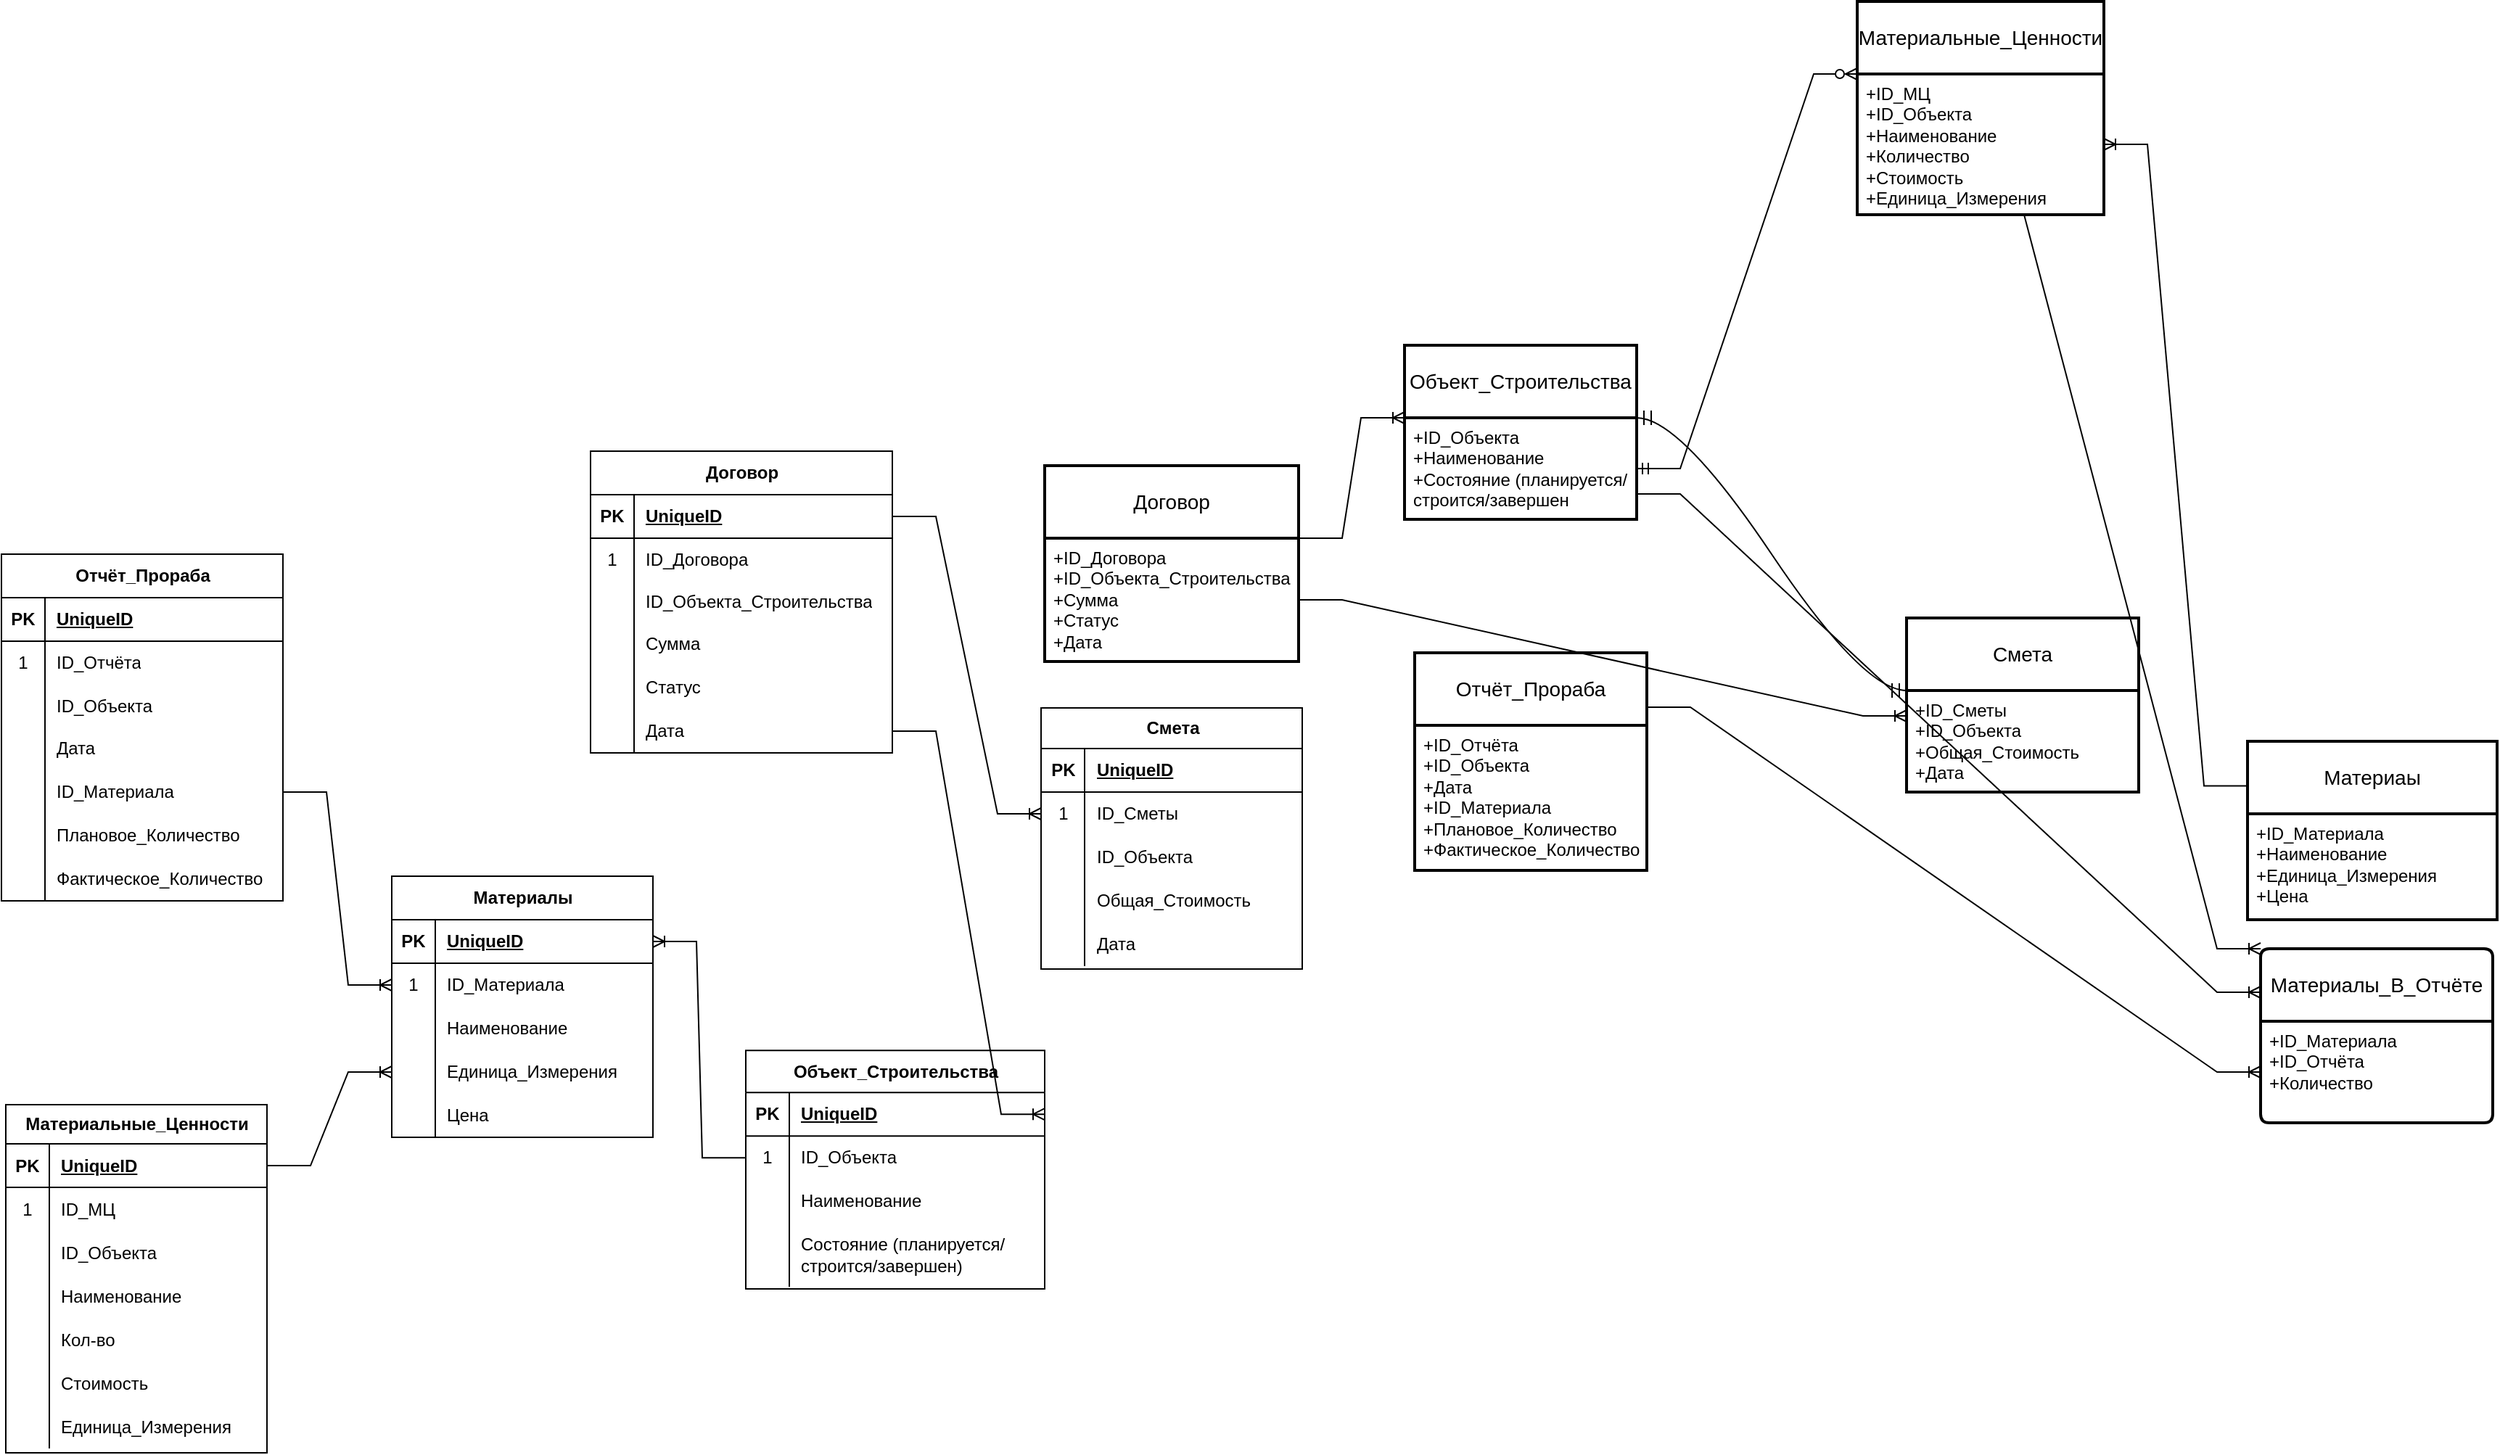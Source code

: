 <mxfile version="25.0.3" pages="2">
  <diagram name="Страница — 1" id="jWM-t-ALITsWInv-GOMF">
    <mxGraphModel dx="3148" dy="1755" grid="0" gridSize="10" guides="1" tooltips="1" connect="1" arrows="1" fold="1" page="0" pageScale="1" pageWidth="827" pageHeight="1169" math="0" shadow="0">
      <root>
        <mxCell id="0" />
        <mxCell id="1" parent="0" />
        <mxCell id="Ja0Q53BroZUUoiDDHx71-6" value="Договор" style="shape=table;startSize=30;container=1;collapsible=1;childLayout=tableLayout;fixedRows=1;rowLines=0;fontStyle=1;align=center;resizeLast=1;html=1;" parent="1" vertex="1">
          <mxGeometry x="89" y="-233" width="208" height="208" as="geometry" />
        </mxCell>
        <mxCell id="Ja0Q53BroZUUoiDDHx71-7" value="" style="shape=tableRow;horizontal=0;startSize=0;swimlaneHead=0;swimlaneBody=0;fillColor=none;collapsible=0;dropTarget=0;points=[[0,0.5],[1,0.5]];portConstraint=eastwest;top=0;left=0;right=0;bottom=1;" parent="Ja0Q53BroZUUoiDDHx71-6" vertex="1">
          <mxGeometry y="30" width="208" height="30" as="geometry" />
        </mxCell>
        <mxCell id="Ja0Q53BroZUUoiDDHx71-8" value="PK" style="shape=partialRectangle;connectable=0;fillColor=none;top=0;left=0;bottom=0;right=0;fontStyle=1;overflow=hidden;whiteSpace=wrap;html=1;" parent="Ja0Q53BroZUUoiDDHx71-7" vertex="1">
          <mxGeometry width="30" height="30" as="geometry">
            <mxRectangle width="30" height="30" as="alternateBounds" />
          </mxGeometry>
        </mxCell>
        <mxCell id="Ja0Q53BroZUUoiDDHx71-9" value="UniqueID" style="shape=partialRectangle;connectable=0;fillColor=none;top=0;left=0;bottom=0;right=0;align=left;spacingLeft=6;fontStyle=5;overflow=hidden;whiteSpace=wrap;html=1;" parent="Ja0Q53BroZUUoiDDHx71-7" vertex="1">
          <mxGeometry x="30" width="178" height="30" as="geometry">
            <mxRectangle width="178" height="30" as="alternateBounds" />
          </mxGeometry>
        </mxCell>
        <mxCell id="Ja0Q53BroZUUoiDDHx71-10" value="" style="shape=tableRow;horizontal=0;startSize=0;swimlaneHead=0;swimlaneBody=0;fillColor=none;collapsible=0;dropTarget=0;points=[[0,0.5],[1,0.5]];portConstraint=eastwest;top=0;left=0;right=0;bottom=0;" parent="Ja0Q53BroZUUoiDDHx71-6" vertex="1">
          <mxGeometry y="60" width="208" height="30" as="geometry" />
        </mxCell>
        <mxCell id="Ja0Q53BroZUUoiDDHx71-11" value="1" style="shape=partialRectangle;connectable=0;fillColor=none;top=0;left=0;bottom=0;right=0;editable=1;overflow=hidden;whiteSpace=wrap;html=1;" parent="Ja0Q53BroZUUoiDDHx71-10" vertex="1">
          <mxGeometry width="30" height="30" as="geometry">
            <mxRectangle width="30" height="30" as="alternateBounds" />
          </mxGeometry>
        </mxCell>
        <mxCell id="Ja0Q53BroZUUoiDDHx71-12" value="ID_Договора" style="shape=partialRectangle;connectable=0;fillColor=none;top=0;left=0;bottom=0;right=0;align=left;spacingLeft=6;overflow=hidden;whiteSpace=wrap;html=1;" parent="Ja0Q53BroZUUoiDDHx71-10" vertex="1">
          <mxGeometry x="30" width="178" height="30" as="geometry">
            <mxRectangle width="178" height="30" as="alternateBounds" />
          </mxGeometry>
        </mxCell>
        <mxCell id="Ja0Q53BroZUUoiDDHx71-13" value="" style="shape=tableRow;horizontal=0;startSize=0;swimlaneHead=0;swimlaneBody=0;fillColor=none;collapsible=0;dropTarget=0;points=[[0,0.5],[1,0.5]];portConstraint=eastwest;top=0;left=0;right=0;bottom=0;" parent="Ja0Q53BroZUUoiDDHx71-6" vertex="1">
          <mxGeometry y="90" width="208" height="28" as="geometry" />
        </mxCell>
        <mxCell id="Ja0Q53BroZUUoiDDHx71-14" value="" style="shape=partialRectangle;connectable=0;fillColor=none;top=0;left=0;bottom=0;right=0;editable=1;overflow=hidden;whiteSpace=wrap;html=1;" parent="Ja0Q53BroZUUoiDDHx71-13" vertex="1">
          <mxGeometry width="30" height="28" as="geometry">
            <mxRectangle width="30" height="28" as="alternateBounds" />
          </mxGeometry>
        </mxCell>
        <mxCell id="Ja0Q53BroZUUoiDDHx71-15" value="ID_Объекта_Строительства" style="shape=partialRectangle;connectable=0;fillColor=none;top=0;left=0;bottom=0;right=0;align=left;spacingLeft=6;overflow=hidden;whiteSpace=wrap;html=1;" parent="Ja0Q53BroZUUoiDDHx71-13" vertex="1">
          <mxGeometry x="30" width="178" height="28" as="geometry">
            <mxRectangle width="178" height="28" as="alternateBounds" />
          </mxGeometry>
        </mxCell>
        <mxCell id="Ja0Q53BroZUUoiDDHx71-16" value="" style="shape=tableRow;horizontal=0;startSize=0;swimlaneHead=0;swimlaneBody=0;fillColor=none;collapsible=0;dropTarget=0;points=[[0,0.5],[1,0.5]];portConstraint=eastwest;top=0;left=0;right=0;bottom=0;" parent="Ja0Q53BroZUUoiDDHx71-6" vertex="1">
          <mxGeometry y="118" width="208" height="30" as="geometry" />
        </mxCell>
        <mxCell id="Ja0Q53BroZUUoiDDHx71-17" value="" style="shape=partialRectangle;connectable=0;fillColor=none;top=0;left=0;bottom=0;right=0;editable=1;overflow=hidden;whiteSpace=wrap;html=1;" parent="Ja0Q53BroZUUoiDDHx71-16" vertex="1">
          <mxGeometry width="30" height="30" as="geometry">
            <mxRectangle width="30" height="30" as="alternateBounds" />
          </mxGeometry>
        </mxCell>
        <mxCell id="Ja0Q53BroZUUoiDDHx71-18" value="Сумма" style="shape=partialRectangle;connectable=0;fillColor=none;top=0;left=0;bottom=0;right=0;align=left;spacingLeft=6;overflow=hidden;whiteSpace=wrap;html=1;" parent="Ja0Q53BroZUUoiDDHx71-16" vertex="1">
          <mxGeometry x="30" width="178" height="30" as="geometry">
            <mxRectangle width="178" height="30" as="alternateBounds" />
          </mxGeometry>
        </mxCell>
        <mxCell id="Ja0Q53BroZUUoiDDHx71-35" value="" style="shape=tableRow;horizontal=0;startSize=0;swimlaneHead=0;swimlaneBody=0;fillColor=none;collapsible=0;dropTarget=0;points=[[0,0.5],[1,0.5]];portConstraint=eastwest;top=0;left=0;right=0;bottom=0;" parent="Ja0Q53BroZUUoiDDHx71-6" vertex="1">
          <mxGeometry y="148" width="208" height="30" as="geometry" />
        </mxCell>
        <mxCell id="Ja0Q53BroZUUoiDDHx71-36" value="" style="shape=partialRectangle;connectable=0;fillColor=none;top=0;left=0;bottom=0;right=0;editable=1;overflow=hidden;whiteSpace=wrap;html=1;" parent="Ja0Q53BroZUUoiDDHx71-35" vertex="1">
          <mxGeometry width="30" height="30" as="geometry">
            <mxRectangle width="30" height="30" as="alternateBounds" />
          </mxGeometry>
        </mxCell>
        <mxCell id="Ja0Q53BroZUUoiDDHx71-37" value="Статус" style="shape=partialRectangle;connectable=0;fillColor=none;top=0;left=0;bottom=0;right=0;align=left;spacingLeft=6;overflow=hidden;whiteSpace=wrap;html=1;" parent="Ja0Q53BroZUUoiDDHx71-35" vertex="1">
          <mxGeometry x="30" width="178" height="30" as="geometry">
            <mxRectangle width="178" height="30" as="alternateBounds" />
          </mxGeometry>
        </mxCell>
        <mxCell id="Ja0Q53BroZUUoiDDHx71-38" value="" style="shape=tableRow;horizontal=0;startSize=0;swimlaneHead=0;swimlaneBody=0;fillColor=none;collapsible=0;dropTarget=0;points=[[0,0.5],[1,0.5]];portConstraint=eastwest;top=0;left=0;right=0;bottom=0;" parent="Ja0Q53BroZUUoiDDHx71-6" vertex="1">
          <mxGeometry y="178" width="208" height="30" as="geometry" />
        </mxCell>
        <mxCell id="Ja0Q53BroZUUoiDDHx71-39" value="" style="shape=partialRectangle;connectable=0;fillColor=none;top=0;left=0;bottom=0;right=0;editable=1;overflow=hidden;whiteSpace=wrap;html=1;" parent="Ja0Q53BroZUUoiDDHx71-38" vertex="1">
          <mxGeometry width="30" height="30" as="geometry">
            <mxRectangle width="30" height="30" as="alternateBounds" />
          </mxGeometry>
        </mxCell>
        <mxCell id="Ja0Q53BroZUUoiDDHx71-40" value="Дата" style="shape=partialRectangle;connectable=0;fillColor=none;top=0;left=0;bottom=0;right=0;align=left;spacingLeft=6;overflow=hidden;whiteSpace=wrap;html=1;" parent="Ja0Q53BroZUUoiDDHx71-38" vertex="1">
          <mxGeometry x="30" width="178" height="30" as="geometry">
            <mxRectangle width="178" height="30" as="alternateBounds" />
          </mxGeometry>
        </mxCell>
        <mxCell id="Ja0Q53BroZUUoiDDHx71-19" value="Объект_Строительства" style="shape=table;startSize=29;container=1;collapsible=1;childLayout=tableLayout;fixedRows=1;rowLines=0;fontStyle=1;align=center;resizeLast=1;html=1;" parent="1" vertex="1">
          <mxGeometry x="196" y="180.11" width="206" height="164.387" as="geometry" />
        </mxCell>
        <mxCell id="Ja0Q53BroZUUoiDDHx71-20" value="" style="shape=tableRow;horizontal=0;startSize=0;swimlaneHead=0;swimlaneBody=0;fillColor=none;collapsible=0;dropTarget=0;points=[[0,0.5],[1,0.5]];portConstraint=eastwest;top=0;left=0;right=0;bottom=1;" parent="Ja0Q53BroZUUoiDDHx71-19" vertex="1">
          <mxGeometry y="29" width="206" height="30" as="geometry" />
        </mxCell>
        <mxCell id="Ja0Q53BroZUUoiDDHx71-21" value="PK" style="shape=partialRectangle;connectable=0;fillColor=none;top=0;left=0;bottom=0;right=0;fontStyle=1;overflow=hidden;whiteSpace=wrap;html=1;" parent="Ja0Q53BroZUUoiDDHx71-20" vertex="1">
          <mxGeometry width="30" height="30" as="geometry">
            <mxRectangle width="30" height="30" as="alternateBounds" />
          </mxGeometry>
        </mxCell>
        <mxCell id="Ja0Q53BroZUUoiDDHx71-22" value="UniqueID" style="shape=partialRectangle;connectable=0;fillColor=none;top=0;left=0;bottom=0;right=0;align=left;spacingLeft=6;fontStyle=5;overflow=hidden;whiteSpace=wrap;html=1;" parent="Ja0Q53BroZUUoiDDHx71-20" vertex="1">
          <mxGeometry x="30" width="176" height="30" as="geometry">
            <mxRectangle width="176" height="30" as="alternateBounds" />
          </mxGeometry>
        </mxCell>
        <mxCell id="Ja0Q53BroZUUoiDDHx71-23" value="" style="shape=tableRow;horizontal=0;startSize=0;swimlaneHead=0;swimlaneBody=0;fillColor=none;collapsible=0;dropTarget=0;points=[[0,0.5],[1,0.5]];portConstraint=eastwest;top=0;left=0;right=0;bottom=0;" parent="Ja0Q53BroZUUoiDDHx71-19" vertex="1">
          <mxGeometry y="59" width="206" height="30" as="geometry" />
        </mxCell>
        <mxCell id="Ja0Q53BroZUUoiDDHx71-24" value="1" style="shape=partialRectangle;connectable=0;fillColor=none;top=0;left=0;bottom=0;right=0;editable=1;overflow=hidden;whiteSpace=wrap;html=1;" parent="Ja0Q53BroZUUoiDDHx71-23" vertex="1">
          <mxGeometry width="30" height="30" as="geometry">
            <mxRectangle width="30" height="30" as="alternateBounds" />
          </mxGeometry>
        </mxCell>
        <mxCell id="Ja0Q53BroZUUoiDDHx71-25" value=" ID_Объекта" style="shape=partialRectangle;connectable=0;fillColor=none;top=0;left=0;bottom=0;right=0;align=left;spacingLeft=6;overflow=hidden;whiteSpace=wrap;html=1;" parent="Ja0Q53BroZUUoiDDHx71-23" vertex="1">
          <mxGeometry x="30" width="176" height="30" as="geometry">
            <mxRectangle width="176" height="30" as="alternateBounds" />
          </mxGeometry>
        </mxCell>
        <mxCell id="Ja0Q53BroZUUoiDDHx71-26" value="" style="shape=tableRow;horizontal=0;startSize=0;swimlaneHead=0;swimlaneBody=0;fillColor=none;collapsible=0;dropTarget=0;points=[[0,0.5],[1,0.5]];portConstraint=eastwest;top=0;left=0;right=0;bottom=0;" parent="Ja0Q53BroZUUoiDDHx71-19" vertex="1">
          <mxGeometry y="89" width="206" height="30" as="geometry" />
        </mxCell>
        <mxCell id="Ja0Q53BroZUUoiDDHx71-27" value="" style="shape=partialRectangle;connectable=0;fillColor=none;top=0;left=0;bottom=0;right=0;editable=1;overflow=hidden;whiteSpace=wrap;html=1;" parent="Ja0Q53BroZUUoiDDHx71-26" vertex="1">
          <mxGeometry width="30" height="30" as="geometry">
            <mxRectangle width="30" height="30" as="alternateBounds" />
          </mxGeometry>
        </mxCell>
        <mxCell id="Ja0Q53BroZUUoiDDHx71-28" value="Наименование" style="shape=partialRectangle;connectable=0;fillColor=none;top=0;left=0;bottom=0;right=0;align=left;spacingLeft=6;overflow=hidden;whiteSpace=wrap;html=1;" parent="Ja0Q53BroZUUoiDDHx71-26" vertex="1">
          <mxGeometry x="30" width="176" height="30" as="geometry">
            <mxRectangle width="176" height="30" as="alternateBounds" />
          </mxGeometry>
        </mxCell>
        <mxCell id="Ja0Q53BroZUUoiDDHx71-29" value="" style="shape=tableRow;horizontal=0;startSize=0;swimlaneHead=0;swimlaneBody=0;fillColor=none;collapsible=0;dropTarget=0;points=[[0,0.5],[1,0.5]];portConstraint=eastwest;top=0;left=0;right=0;bottom=0;" parent="Ja0Q53BroZUUoiDDHx71-19" vertex="1">
          <mxGeometry y="119" width="206" height="44" as="geometry" />
        </mxCell>
        <mxCell id="Ja0Q53BroZUUoiDDHx71-30" value="" style="shape=partialRectangle;connectable=0;fillColor=none;top=0;left=0;bottom=0;right=0;editable=1;overflow=hidden;whiteSpace=wrap;html=1;" parent="Ja0Q53BroZUUoiDDHx71-29" vertex="1">
          <mxGeometry width="30" height="44" as="geometry">
            <mxRectangle width="30" height="44" as="alternateBounds" />
          </mxGeometry>
        </mxCell>
        <mxCell id="Ja0Q53BroZUUoiDDHx71-31" value="Состояние (планируется/строится/завершен)" style="shape=partialRectangle;connectable=0;fillColor=none;top=0;left=0;bottom=0;right=0;align=left;spacingLeft=6;overflow=hidden;whiteSpace=wrap;html=1;" parent="Ja0Q53BroZUUoiDDHx71-29" vertex="1">
          <mxGeometry x="30" width="176" height="44" as="geometry">
            <mxRectangle width="176" height="44" as="alternateBounds" />
          </mxGeometry>
        </mxCell>
        <mxCell id="Ja0Q53BroZUUoiDDHx71-41" value="Материалы" style="shape=table;startSize=30;container=1;collapsible=1;childLayout=tableLayout;fixedRows=1;rowLines=0;fontStyle=1;align=center;resizeLast=1;html=1;" parent="1" vertex="1">
          <mxGeometry x="-48" y="60" width="180" height="180" as="geometry" />
        </mxCell>
        <mxCell id="Ja0Q53BroZUUoiDDHx71-42" value="" style="shape=tableRow;horizontal=0;startSize=0;swimlaneHead=0;swimlaneBody=0;fillColor=none;collapsible=0;dropTarget=0;points=[[0,0.5],[1,0.5]];portConstraint=eastwest;top=0;left=0;right=0;bottom=1;" parent="Ja0Q53BroZUUoiDDHx71-41" vertex="1">
          <mxGeometry y="30" width="180" height="30" as="geometry" />
        </mxCell>
        <mxCell id="Ja0Q53BroZUUoiDDHx71-43" value="PK" style="shape=partialRectangle;connectable=0;fillColor=none;top=0;left=0;bottom=0;right=0;fontStyle=1;overflow=hidden;whiteSpace=wrap;html=1;" parent="Ja0Q53BroZUUoiDDHx71-42" vertex="1">
          <mxGeometry width="30" height="30" as="geometry">
            <mxRectangle width="30" height="30" as="alternateBounds" />
          </mxGeometry>
        </mxCell>
        <mxCell id="Ja0Q53BroZUUoiDDHx71-44" value="UniqueID" style="shape=partialRectangle;connectable=0;fillColor=none;top=0;left=0;bottom=0;right=0;align=left;spacingLeft=6;fontStyle=5;overflow=hidden;whiteSpace=wrap;html=1;" parent="Ja0Q53BroZUUoiDDHx71-42" vertex="1">
          <mxGeometry x="30" width="150" height="30" as="geometry">
            <mxRectangle width="150" height="30" as="alternateBounds" />
          </mxGeometry>
        </mxCell>
        <mxCell id="Ja0Q53BroZUUoiDDHx71-45" value="" style="shape=tableRow;horizontal=0;startSize=0;swimlaneHead=0;swimlaneBody=0;fillColor=none;collapsible=0;dropTarget=0;points=[[0,0.5],[1,0.5]];portConstraint=eastwest;top=0;left=0;right=0;bottom=0;" parent="Ja0Q53BroZUUoiDDHx71-41" vertex="1">
          <mxGeometry y="60" width="180" height="30" as="geometry" />
        </mxCell>
        <mxCell id="Ja0Q53BroZUUoiDDHx71-46" value="1" style="shape=partialRectangle;connectable=0;fillColor=none;top=0;left=0;bottom=0;right=0;editable=1;overflow=hidden;whiteSpace=wrap;html=1;" parent="Ja0Q53BroZUUoiDDHx71-45" vertex="1">
          <mxGeometry width="30" height="30" as="geometry">
            <mxRectangle width="30" height="30" as="alternateBounds" />
          </mxGeometry>
        </mxCell>
        <mxCell id="Ja0Q53BroZUUoiDDHx71-47" value="ID_Материала" style="shape=partialRectangle;connectable=0;fillColor=none;top=0;left=0;bottom=0;right=0;align=left;spacingLeft=6;overflow=hidden;whiteSpace=wrap;html=1;" parent="Ja0Q53BroZUUoiDDHx71-45" vertex="1">
          <mxGeometry x="30" width="150" height="30" as="geometry">
            <mxRectangle width="150" height="30" as="alternateBounds" />
          </mxGeometry>
        </mxCell>
        <mxCell id="Ja0Q53BroZUUoiDDHx71-48" value="" style="shape=tableRow;horizontal=0;startSize=0;swimlaneHead=0;swimlaneBody=0;fillColor=none;collapsible=0;dropTarget=0;points=[[0,0.5],[1,0.5]];portConstraint=eastwest;top=0;left=0;right=0;bottom=0;" parent="Ja0Q53BroZUUoiDDHx71-41" vertex="1">
          <mxGeometry y="90" width="180" height="30" as="geometry" />
        </mxCell>
        <mxCell id="Ja0Q53BroZUUoiDDHx71-49" value="" style="shape=partialRectangle;connectable=0;fillColor=none;top=0;left=0;bottom=0;right=0;editable=1;overflow=hidden;whiteSpace=wrap;html=1;" parent="Ja0Q53BroZUUoiDDHx71-48" vertex="1">
          <mxGeometry width="30" height="30" as="geometry">
            <mxRectangle width="30" height="30" as="alternateBounds" />
          </mxGeometry>
        </mxCell>
        <mxCell id="Ja0Q53BroZUUoiDDHx71-50" value="Наименование" style="shape=partialRectangle;connectable=0;fillColor=none;top=0;left=0;bottom=0;right=0;align=left;spacingLeft=6;overflow=hidden;whiteSpace=wrap;html=1;" parent="Ja0Q53BroZUUoiDDHx71-48" vertex="1">
          <mxGeometry x="30" width="150" height="30" as="geometry">
            <mxRectangle width="150" height="30" as="alternateBounds" />
          </mxGeometry>
        </mxCell>
        <mxCell id="Ja0Q53BroZUUoiDDHx71-51" value="" style="shape=tableRow;horizontal=0;startSize=0;swimlaneHead=0;swimlaneBody=0;fillColor=none;collapsible=0;dropTarget=0;points=[[0,0.5],[1,0.5]];portConstraint=eastwest;top=0;left=0;right=0;bottom=0;" parent="Ja0Q53BroZUUoiDDHx71-41" vertex="1">
          <mxGeometry y="120" width="180" height="30" as="geometry" />
        </mxCell>
        <mxCell id="Ja0Q53BroZUUoiDDHx71-52" value="" style="shape=partialRectangle;connectable=0;fillColor=none;top=0;left=0;bottom=0;right=0;editable=1;overflow=hidden;whiteSpace=wrap;html=1;" parent="Ja0Q53BroZUUoiDDHx71-51" vertex="1">
          <mxGeometry width="30" height="30" as="geometry">
            <mxRectangle width="30" height="30" as="alternateBounds" />
          </mxGeometry>
        </mxCell>
        <mxCell id="Ja0Q53BroZUUoiDDHx71-53" value="Единица_Измерения" style="shape=partialRectangle;connectable=0;fillColor=none;top=0;left=0;bottom=0;right=0;align=left;spacingLeft=6;overflow=hidden;whiteSpace=wrap;html=1;" parent="Ja0Q53BroZUUoiDDHx71-51" vertex="1">
          <mxGeometry x="30" width="150" height="30" as="geometry">
            <mxRectangle width="150" height="30" as="alternateBounds" />
          </mxGeometry>
        </mxCell>
        <mxCell id="Ja0Q53BroZUUoiDDHx71-54" value="" style="shape=tableRow;horizontal=0;startSize=0;swimlaneHead=0;swimlaneBody=0;fillColor=none;collapsible=0;dropTarget=0;points=[[0,0.5],[1,0.5]];portConstraint=eastwest;top=0;left=0;right=0;bottom=0;" parent="Ja0Q53BroZUUoiDDHx71-41" vertex="1">
          <mxGeometry y="150" width="180" height="30" as="geometry" />
        </mxCell>
        <mxCell id="Ja0Q53BroZUUoiDDHx71-55" value="" style="shape=partialRectangle;connectable=0;fillColor=none;top=0;left=0;bottom=0;right=0;editable=1;overflow=hidden;whiteSpace=wrap;html=1;" parent="Ja0Q53BroZUUoiDDHx71-54" vertex="1">
          <mxGeometry width="30" height="30" as="geometry">
            <mxRectangle width="30" height="30" as="alternateBounds" />
          </mxGeometry>
        </mxCell>
        <mxCell id="Ja0Q53BroZUUoiDDHx71-56" value="Цена" style="shape=partialRectangle;connectable=0;fillColor=none;top=0;left=0;bottom=0;right=0;align=left;spacingLeft=6;overflow=hidden;whiteSpace=wrap;html=1;" parent="Ja0Q53BroZUUoiDDHx71-54" vertex="1">
          <mxGeometry x="30" width="150" height="30" as="geometry">
            <mxRectangle width="150" height="30" as="alternateBounds" />
          </mxGeometry>
        </mxCell>
        <mxCell id="Ja0Q53BroZUUoiDDHx71-57" value="Отчёт_Прораба" style="shape=table;startSize=30;container=1;collapsible=1;childLayout=tableLayout;fixedRows=1;rowLines=0;fontStyle=1;align=center;resizeLast=1;html=1;" parent="1" vertex="1">
          <mxGeometry x="-317" y="-162" width="194" height="239" as="geometry" />
        </mxCell>
        <mxCell id="Ja0Q53BroZUUoiDDHx71-58" value="" style="shape=tableRow;horizontal=0;startSize=0;swimlaneHead=0;swimlaneBody=0;fillColor=none;collapsible=0;dropTarget=0;points=[[0,0.5],[1,0.5]];portConstraint=eastwest;top=0;left=0;right=0;bottom=1;" parent="Ja0Q53BroZUUoiDDHx71-57" vertex="1">
          <mxGeometry y="30" width="194" height="30" as="geometry" />
        </mxCell>
        <mxCell id="Ja0Q53BroZUUoiDDHx71-59" value="PK" style="shape=partialRectangle;connectable=0;fillColor=none;top=0;left=0;bottom=0;right=0;fontStyle=1;overflow=hidden;whiteSpace=wrap;html=1;" parent="Ja0Q53BroZUUoiDDHx71-58" vertex="1">
          <mxGeometry width="30" height="30" as="geometry">
            <mxRectangle width="30" height="30" as="alternateBounds" />
          </mxGeometry>
        </mxCell>
        <mxCell id="Ja0Q53BroZUUoiDDHx71-60" value="UniqueID" style="shape=partialRectangle;connectable=0;fillColor=none;top=0;left=0;bottom=0;right=0;align=left;spacingLeft=6;fontStyle=5;overflow=hidden;whiteSpace=wrap;html=1;" parent="Ja0Q53BroZUUoiDDHx71-58" vertex="1">
          <mxGeometry x="30" width="164" height="30" as="geometry">
            <mxRectangle width="164" height="30" as="alternateBounds" />
          </mxGeometry>
        </mxCell>
        <mxCell id="Ja0Q53BroZUUoiDDHx71-61" value="" style="shape=tableRow;horizontal=0;startSize=0;swimlaneHead=0;swimlaneBody=0;fillColor=none;collapsible=0;dropTarget=0;points=[[0,0.5],[1,0.5]];portConstraint=eastwest;top=0;left=0;right=0;bottom=0;" parent="Ja0Q53BroZUUoiDDHx71-57" vertex="1">
          <mxGeometry y="60" width="194" height="30" as="geometry" />
        </mxCell>
        <mxCell id="Ja0Q53BroZUUoiDDHx71-62" value="1" style="shape=partialRectangle;connectable=0;fillColor=none;top=0;left=0;bottom=0;right=0;editable=1;overflow=hidden;whiteSpace=wrap;html=1;" parent="Ja0Q53BroZUUoiDDHx71-61" vertex="1">
          <mxGeometry width="30" height="30" as="geometry">
            <mxRectangle width="30" height="30" as="alternateBounds" />
          </mxGeometry>
        </mxCell>
        <mxCell id="Ja0Q53BroZUUoiDDHx71-63" value="ID_Отчёта" style="shape=partialRectangle;connectable=0;fillColor=none;top=0;left=0;bottom=0;right=0;align=left;spacingLeft=6;overflow=hidden;whiteSpace=wrap;html=1;" parent="Ja0Q53BroZUUoiDDHx71-61" vertex="1">
          <mxGeometry x="30" width="164" height="30" as="geometry">
            <mxRectangle width="164" height="30" as="alternateBounds" />
          </mxGeometry>
        </mxCell>
        <mxCell id="Ja0Q53BroZUUoiDDHx71-64" value="" style="shape=tableRow;horizontal=0;startSize=0;swimlaneHead=0;swimlaneBody=0;fillColor=none;collapsible=0;dropTarget=0;points=[[0,0.5],[1,0.5]];portConstraint=eastwest;top=0;left=0;right=0;bottom=0;" parent="Ja0Q53BroZUUoiDDHx71-57" vertex="1">
          <mxGeometry y="90" width="194" height="29" as="geometry" />
        </mxCell>
        <mxCell id="Ja0Q53BroZUUoiDDHx71-65" value="" style="shape=partialRectangle;connectable=0;fillColor=none;top=0;left=0;bottom=0;right=0;editable=1;overflow=hidden;whiteSpace=wrap;html=1;" parent="Ja0Q53BroZUUoiDDHx71-64" vertex="1">
          <mxGeometry width="30" height="29" as="geometry">
            <mxRectangle width="30" height="29" as="alternateBounds" />
          </mxGeometry>
        </mxCell>
        <mxCell id="Ja0Q53BroZUUoiDDHx71-66" value="ID_Объекта" style="shape=partialRectangle;connectable=0;fillColor=none;top=0;left=0;bottom=0;right=0;align=left;spacingLeft=6;overflow=hidden;whiteSpace=wrap;html=1;" parent="Ja0Q53BroZUUoiDDHx71-64" vertex="1">
          <mxGeometry x="30" width="164" height="29" as="geometry">
            <mxRectangle width="164" height="29" as="alternateBounds" />
          </mxGeometry>
        </mxCell>
        <mxCell id="Ja0Q53BroZUUoiDDHx71-67" value="" style="shape=tableRow;horizontal=0;startSize=0;swimlaneHead=0;swimlaneBody=0;fillColor=none;collapsible=0;dropTarget=0;points=[[0,0.5],[1,0.5]];portConstraint=eastwest;top=0;left=0;right=0;bottom=0;" parent="Ja0Q53BroZUUoiDDHx71-57" vertex="1">
          <mxGeometry y="119" width="194" height="30" as="geometry" />
        </mxCell>
        <mxCell id="Ja0Q53BroZUUoiDDHx71-68" value="" style="shape=partialRectangle;connectable=0;fillColor=none;top=0;left=0;bottom=0;right=0;editable=1;overflow=hidden;whiteSpace=wrap;html=1;" parent="Ja0Q53BroZUUoiDDHx71-67" vertex="1">
          <mxGeometry width="30" height="30" as="geometry">
            <mxRectangle width="30" height="30" as="alternateBounds" />
          </mxGeometry>
        </mxCell>
        <mxCell id="Ja0Q53BroZUUoiDDHx71-69" value="Дата" style="shape=partialRectangle;connectable=0;fillColor=none;top=0;left=0;bottom=0;right=0;align=left;spacingLeft=6;overflow=hidden;whiteSpace=wrap;html=1;" parent="Ja0Q53BroZUUoiDDHx71-67" vertex="1">
          <mxGeometry x="30" width="164" height="30" as="geometry">
            <mxRectangle width="164" height="30" as="alternateBounds" />
          </mxGeometry>
        </mxCell>
        <mxCell id="Ja0Q53BroZUUoiDDHx71-70" value="" style="shape=tableRow;horizontal=0;startSize=0;swimlaneHead=0;swimlaneBody=0;fillColor=none;collapsible=0;dropTarget=0;points=[[0,0.5],[1,0.5]];portConstraint=eastwest;top=0;left=0;right=0;bottom=0;" parent="Ja0Q53BroZUUoiDDHx71-57" vertex="1">
          <mxGeometry y="149" width="194" height="30" as="geometry" />
        </mxCell>
        <mxCell id="Ja0Q53BroZUUoiDDHx71-71" value="" style="shape=partialRectangle;connectable=0;fillColor=none;top=0;left=0;bottom=0;right=0;editable=1;overflow=hidden;whiteSpace=wrap;html=1;" parent="Ja0Q53BroZUUoiDDHx71-70" vertex="1">
          <mxGeometry width="30" height="30" as="geometry">
            <mxRectangle width="30" height="30" as="alternateBounds" />
          </mxGeometry>
        </mxCell>
        <mxCell id="Ja0Q53BroZUUoiDDHx71-72" value="ID_Материала" style="shape=partialRectangle;connectable=0;fillColor=none;top=0;left=0;bottom=0;right=0;align=left;spacingLeft=6;overflow=hidden;whiteSpace=wrap;html=1;" parent="Ja0Q53BroZUUoiDDHx71-70" vertex="1">
          <mxGeometry x="30" width="164" height="30" as="geometry">
            <mxRectangle width="164" height="30" as="alternateBounds" />
          </mxGeometry>
        </mxCell>
        <mxCell id="Ja0Q53BroZUUoiDDHx71-73" value="" style="shape=tableRow;horizontal=0;startSize=0;swimlaneHead=0;swimlaneBody=0;fillColor=none;collapsible=0;dropTarget=0;points=[[0,0.5],[1,0.5]];portConstraint=eastwest;top=0;left=0;right=0;bottom=0;" parent="Ja0Q53BroZUUoiDDHx71-57" vertex="1">
          <mxGeometry y="179" width="194" height="30" as="geometry" />
        </mxCell>
        <mxCell id="Ja0Q53BroZUUoiDDHx71-74" value="" style="shape=partialRectangle;connectable=0;fillColor=none;top=0;left=0;bottom=0;right=0;editable=1;overflow=hidden;whiteSpace=wrap;html=1;" parent="Ja0Q53BroZUUoiDDHx71-73" vertex="1">
          <mxGeometry width="30" height="30" as="geometry">
            <mxRectangle width="30" height="30" as="alternateBounds" />
          </mxGeometry>
        </mxCell>
        <mxCell id="Ja0Q53BroZUUoiDDHx71-75" value="Плановое_Количество" style="shape=partialRectangle;connectable=0;fillColor=none;top=0;left=0;bottom=0;right=0;align=left;spacingLeft=6;overflow=hidden;whiteSpace=wrap;html=1;" parent="Ja0Q53BroZUUoiDDHx71-73" vertex="1">
          <mxGeometry x="30" width="164" height="30" as="geometry">
            <mxRectangle width="164" height="30" as="alternateBounds" />
          </mxGeometry>
        </mxCell>
        <mxCell id="Ja0Q53BroZUUoiDDHx71-76" value="" style="shape=tableRow;horizontal=0;startSize=0;swimlaneHead=0;swimlaneBody=0;fillColor=none;collapsible=0;dropTarget=0;points=[[0,0.5],[1,0.5]];portConstraint=eastwest;top=0;left=0;right=0;bottom=0;" parent="Ja0Q53BroZUUoiDDHx71-57" vertex="1">
          <mxGeometry y="209" width="194" height="30" as="geometry" />
        </mxCell>
        <mxCell id="Ja0Q53BroZUUoiDDHx71-77" value="" style="shape=partialRectangle;connectable=0;fillColor=none;top=0;left=0;bottom=0;right=0;editable=1;overflow=hidden;whiteSpace=wrap;html=1;" parent="Ja0Q53BroZUUoiDDHx71-76" vertex="1">
          <mxGeometry width="30" height="30" as="geometry">
            <mxRectangle width="30" height="30" as="alternateBounds" />
          </mxGeometry>
        </mxCell>
        <mxCell id="Ja0Q53BroZUUoiDDHx71-78" value="Фактическое_Количество" style="shape=partialRectangle;connectable=0;fillColor=none;top=0;left=0;bottom=0;right=0;align=left;spacingLeft=6;overflow=hidden;whiteSpace=wrap;html=1;" parent="Ja0Q53BroZUUoiDDHx71-76" vertex="1">
          <mxGeometry x="30" width="164" height="30" as="geometry">
            <mxRectangle width="164" height="30" as="alternateBounds" />
          </mxGeometry>
        </mxCell>
        <mxCell id="Ja0Q53BroZUUoiDDHx71-79" value="Смета" style="shape=table;startSize=28;container=1;collapsible=1;childLayout=tableLayout;fixedRows=1;rowLines=0;fontStyle=1;align=center;resizeLast=1;html=1;" parent="1" vertex="1">
          <mxGeometry x="399.5" y="-56" width="180" height="180" as="geometry" />
        </mxCell>
        <mxCell id="Ja0Q53BroZUUoiDDHx71-80" value="" style="shape=tableRow;horizontal=0;startSize=0;swimlaneHead=0;swimlaneBody=0;fillColor=none;collapsible=0;dropTarget=0;points=[[0,0.5],[1,0.5]];portConstraint=eastwest;top=0;left=0;right=0;bottom=1;" parent="Ja0Q53BroZUUoiDDHx71-79" vertex="1">
          <mxGeometry y="28" width="180" height="30" as="geometry" />
        </mxCell>
        <mxCell id="Ja0Q53BroZUUoiDDHx71-81" value="PK" style="shape=partialRectangle;connectable=0;fillColor=none;top=0;left=0;bottom=0;right=0;fontStyle=1;overflow=hidden;whiteSpace=wrap;html=1;" parent="Ja0Q53BroZUUoiDDHx71-80" vertex="1">
          <mxGeometry width="30" height="30" as="geometry">
            <mxRectangle width="30" height="30" as="alternateBounds" />
          </mxGeometry>
        </mxCell>
        <mxCell id="Ja0Q53BroZUUoiDDHx71-82" value="UniqueID" style="shape=partialRectangle;connectable=0;fillColor=none;top=0;left=0;bottom=0;right=0;align=left;spacingLeft=6;fontStyle=5;overflow=hidden;whiteSpace=wrap;html=1;" parent="Ja0Q53BroZUUoiDDHx71-80" vertex="1">
          <mxGeometry x="30" width="150" height="30" as="geometry">
            <mxRectangle width="150" height="30" as="alternateBounds" />
          </mxGeometry>
        </mxCell>
        <mxCell id="Ja0Q53BroZUUoiDDHx71-83" value="" style="shape=tableRow;horizontal=0;startSize=0;swimlaneHead=0;swimlaneBody=0;fillColor=none;collapsible=0;dropTarget=0;points=[[0,0.5],[1,0.5]];portConstraint=eastwest;top=0;left=0;right=0;bottom=0;" parent="Ja0Q53BroZUUoiDDHx71-79" vertex="1">
          <mxGeometry y="58" width="180" height="30" as="geometry" />
        </mxCell>
        <mxCell id="Ja0Q53BroZUUoiDDHx71-84" value="1" style="shape=partialRectangle;connectable=0;fillColor=none;top=0;left=0;bottom=0;right=0;editable=1;overflow=hidden;whiteSpace=wrap;html=1;" parent="Ja0Q53BroZUUoiDDHx71-83" vertex="1">
          <mxGeometry width="30" height="30" as="geometry">
            <mxRectangle width="30" height="30" as="alternateBounds" />
          </mxGeometry>
        </mxCell>
        <mxCell id="Ja0Q53BroZUUoiDDHx71-85" value="ID_Сметы" style="shape=partialRectangle;connectable=0;fillColor=none;top=0;left=0;bottom=0;right=0;align=left;spacingLeft=6;overflow=hidden;whiteSpace=wrap;html=1;" parent="Ja0Q53BroZUUoiDDHx71-83" vertex="1">
          <mxGeometry x="30" width="150" height="30" as="geometry">
            <mxRectangle width="150" height="30" as="alternateBounds" />
          </mxGeometry>
        </mxCell>
        <mxCell id="Ja0Q53BroZUUoiDDHx71-86" value="" style="shape=tableRow;horizontal=0;startSize=0;swimlaneHead=0;swimlaneBody=0;fillColor=none;collapsible=0;dropTarget=0;points=[[0,0.5],[1,0.5]];portConstraint=eastwest;top=0;left=0;right=0;bottom=0;" parent="Ja0Q53BroZUUoiDDHx71-79" vertex="1">
          <mxGeometry y="88" width="180" height="30" as="geometry" />
        </mxCell>
        <mxCell id="Ja0Q53BroZUUoiDDHx71-87" value="" style="shape=partialRectangle;connectable=0;fillColor=none;top=0;left=0;bottom=0;right=0;editable=1;overflow=hidden;whiteSpace=wrap;html=1;" parent="Ja0Q53BroZUUoiDDHx71-86" vertex="1">
          <mxGeometry width="30" height="30" as="geometry">
            <mxRectangle width="30" height="30" as="alternateBounds" />
          </mxGeometry>
        </mxCell>
        <mxCell id="Ja0Q53BroZUUoiDDHx71-88" value="ID_Объекта" style="shape=partialRectangle;connectable=0;fillColor=none;top=0;left=0;bottom=0;right=0;align=left;spacingLeft=6;overflow=hidden;whiteSpace=wrap;html=1;" parent="Ja0Q53BroZUUoiDDHx71-86" vertex="1">
          <mxGeometry x="30" width="150" height="30" as="geometry">
            <mxRectangle width="150" height="30" as="alternateBounds" />
          </mxGeometry>
        </mxCell>
        <mxCell id="Ja0Q53BroZUUoiDDHx71-89" value="" style="shape=tableRow;horizontal=0;startSize=0;swimlaneHead=0;swimlaneBody=0;fillColor=none;collapsible=0;dropTarget=0;points=[[0,0.5],[1,0.5]];portConstraint=eastwest;top=0;left=0;right=0;bottom=0;" parent="Ja0Q53BroZUUoiDDHx71-79" vertex="1">
          <mxGeometry y="118" width="180" height="30" as="geometry" />
        </mxCell>
        <mxCell id="Ja0Q53BroZUUoiDDHx71-90" value="" style="shape=partialRectangle;connectable=0;fillColor=none;top=0;left=0;bottom=0;right=0;editable=1;overflow=hidden;whiteSpace=wrap;html=1;" parent="Ja0Q53BroZUUoiDDHx71-89" vertex="1">
          <mxGeometry width="30" height="30" as="geometry">
            <mxRectangle width="30" height="30" as="alternateBounds" />
          </mxGeometry>
        </mxCell>
        <mxCell id="Ja0Q53BroZUUoiDDHx71-91" value="Общая_Стоимость" style="shape=partialRectangle;connectable=0;fillColor=none;top=0;left=0;bottom=0;right=0;align=left;spacingLeft=6;overflow=hidden;whiteSpace=wrap;html=1;" parent="Ja0Q53BroZUUoiDDHx71-89" vertex="1">
          <mxGeometry x="30" width="150" height="30" as="geometry">
            <mxRectangle width="150" height="30" as="alternateBounds" />
          </mxGeometry>
        </mxCell>
        <mxCell id="Ja0Q53BroZUUoiDDHx71-92" value="" style="shape=tableRow;horizontal=0;startSize=0;swimlaneHead=0;swimlaneBody=0;fillColor=none;collapsible=0;dropTarget=0;points=[[0,0.5],[1,0.5]];portConstraint=eastwest;top=0;left=0;right=0;bottom=0;" parent="Ja0Q53BroZUUoiDDHx71-79" vertex="1">
          <mxGeometry y="148" width="180" height="30" as="geometry" />
        </mxCell>
        <mxCell id="Ja0Q53BroZUUoiDDHx71-93" value="" style="shape=partialRectangle;connectable=0;fillColor=none;top=0;left=0;bottom=0;right=0;editable=1;overflow=hidden;whiteSpace=wrap;html=1;" parent="Ja0Q53BroZUUoiDDHx71-92" vertex="1">
          <mxGeometry width="30" height="30" as="geometry">
            <mxRectangle width="30" height="30" as="alternateBounds" />
          </mxGeometry>
        </mxCell>
        <mxCell id="Ja0Q53BroZUUoiDDHx71-94" value="Дата" style="shape=partialRectangle;connectable=0;fillColor=none;top=0;left=0;bottom=0;right=0;align=left;spacingLeft=6;overflow=hidden;whiteSpace=wrap;html=1;" parent="Ja0Q53BroZUUoiDDHx71-92" vertex="1">
          <mxGeometry x="30" width="150" height="30" as="geometry">
            <mxRectangle width="150" height="30" as="alternateBounds" />
          </mxGeometry>
        </mxCell>
        <mxCell id="Ja0Q53BroZUUoiDDHx71-95" value="Материальные_Ценности" style="shape=table;startSize=27;container=1;collapsible=1;childLayout=tableLayout;fixedRows=1;rowLines=0;fontStyle=1;align=center;resizeLast=1;html=1;" parent="1" vertex="1">
          <mxGeometry x="-314" y="217.5" width="180" height="240" as="geometry" />
        </mxCell>
        <mxCell id="Ja0Q53BroZUUoiDDHx71-96" value="" style="shape=tableRow;horizontal=0;startSize=0;swimlaneHead=0;swimlaneBody=0;fillColor=none;collapsible=0;dropTarget=0;points=[[0,0.5],[1,0.5]];portConstraint=eastwest;top=0;left=0;right=0;bottom=1;" parent="Ja0Q53BroZUUoiDDHx71-95" vertex="1">
          <mxGeometry y="27" width="180" height="30" as="geometry" />
        </mxCell>
        <mxCell id="Ja0Q53BroZUUoiDDHx71-97" value="PK" style="shape=partialRectangle;connectable=0;fillColor=none;top=0;left=0;bottom=0;right=0;fontStyle=1;overflow=hidden;whiteSpace=wrap;html=1;" parent="Ja0Q53BroZUUoiDDHx71-96" vertex="1">
          <mxGeometry width="30" height="30" as="geometry">
            <mxRectangle width="30" height="30" as="alternateBounds" />
          </mxGeometry>
        </mxCell>
        <mxCell id="Ja0Q53BroZUUoiDDHx71-98" value="UniqueID" style="shape=partialRectangle;connectable=0;fillColor=none;top=0;left=0;bottom=0;right=0;align=left;spacingLeft=6;fontStyle=5;overflow=hidden;whiteSpace=wrap;html=1;" parent="Ja0Q53BroZUUoiDDHx71-96" vertex="1">
          <mxGeometry x="30" width="150" height="30" as="geometry">
            <mxRectangle width="150" height="30" as="alternateBounds" />
          </mxGeometry>
        </mxCell>
        <mxCell id="Ja0Q53BroZUUoiDDHx71-99" value="" style="shape=tableRow;horizontal=0;startSize=0;swimlaneHead=0;swimlaneBody=0;fillColor=none;collapsible=0;dropTarget=0;points=[[0,0.5],[1,0.5]];portConstraint=eastwest;top=0;left=0;right=0;bottom=0;" parent="Ja0Q53BroZUUoiDDHx71-95" vertex="1">
          <mxGeometry y="57" width="180" height="30" as="geometry" />
        </mxCell>
        <mxCell id="Ja0Q53BroZUUoiDDHx71-100" value="1" style="shape=partialRectangle;connectable=0;fillColor=none;top=0;left=0;bottom=0;right=0;editable=1;overflow=hidden;whiteSpace=wrap;html=1;" parent="Ja0Q53BroZUUoiDDHx71-99" vertex="1">
          <mxGeometry width="30" height="30" as="geometry">
            <mxRectangle width="30" height="30" as="alternateBounds" />
          </mxGeometry>
        </mxCell>
        <mxCell id="Ja0Q53BroZUUoiDDHx71-101" value="ID_МЦ" style="shape=partialRectangle;connectable=0;fillColor=none;top=0;left=0;bottom=0;right=0;align=left;spacingLeft=6;overflow=hidden;whiteSpace=wrap;html=1;" parent="Ja0Q53BroZUUoiDDHx71-99" vertex="1">
          <mxGeometry x="30" width="150" height="30" as="geometry">
            <mxRectangle width="150" height="30" as="alternateBounds" />
          </mxGeometry>
        </mxCell>
        <mxCell id="Ja0Q53BroZUUoiDDHx71-102" value="" style="shape=tableRow;horizontal=0;startSize=0;swimlaneHead=0;swimlaneBody=0;fillColor=none;collapsible=0;dropTarget=0;points=[[0,0.5],[1,0.5]];portConstraint=eastwest;top=0;left=0;right=0;bottom=0;" parent="Ja0Q53BroZUUoiDDHx71-95" vertex="1">
          <mxGeometry y="87" width="180" height="30" as="geometry" />
        </mxCell>
        <mxCell id="Ja0Q53BroZUUoiDDHx71-103" value="" style="shape=partialRectangle;connectable=0;fillColor=none;top=0;left=0;bottom=0;right=0;editable=1;overflow=hidden;whiteSpace=wrap;html=1;" parent="Ja0Q53BroZUUoiDDHx71-102" vertex="1">
          <mxGeometry width="30" height="30" as="geometry">
            <mxRectangle width="30" height="30" as="alternateBounds" />
          </mxGeometry>
        </mxCell>
        <mxCell id="Ja0Q53BroZUUoiDDHx71-104" value="ID_Объекта" style="shape=partialRectangle;connectable=0;fillColor=none;top=0;left=0;bottom=0;right=0;align=left;spacingLeft=6;overflow=hidden;whiteSpace=wrap;html=1;" parent="Ja0Q53BroZUUoiDDHx71-102" vertex="1">
          <mxGeometry x="30" width="150" height="30" as="geometry">
            <mxRectangle width="150" height="30" as="alternateBounds" />
          </mxGeometry>
        </mxCell>
        <mxCell id="Ja0Q53BroZUUoiDDHx71-105" value="" style="shape=tableRow;horizontal=0;startSize=0;swimlaneHead=0;swimlaneBody=0;fillColor=none;collapsible=0;dropTarget=0;points=[[0,0.5],[1,0.5]];portConstraint=eastwest;top=0;left=0;right=0;bottom=0;" parent="Ja0Q53BroZUUoiDDHx71-95" vertex="1">
          <mxGeometry y="117" width="180" height="30" as="geometry" />
        </mxCell>
        <mxCell id="Ja0Q53BroZUUoiDDHx71-106" value="" style="shape=partialRectangle;connectable=0;fillColor=none;top=0;left=0;bottom=0;right=0;editable=1;overflow=hidden;whiteSpace=wrap;html=1;" parent="Ja0Q53BroZUUoiDDHx71-105" vertex="1">
          <mxGeometry width="30" height="30" as="geometry">
            <mxRectangle width="30" height="30" as="alternateBounds" />
          </mxGeometry>
        </mxCell>
        <mxCell id="Ja0Q53BroZUUoiDDHx71-107" value="Наименование" style="shape=partialRectangle;connectable=0;fillColor=none;top=0;left=0;bottom=0;right=0;align=left;spacingLeft=6;overflow=hidden;whiteSpace=wrap;html=1;" parent="Ja0Q53BroZUUoiDDHx71-105" vertex="1">
          <mxGeometry x="30" width="150" height="30" as="geometry">
            <mxRectangle width="150" height="30" as="alternateBounds" />
          </mxGeometry>
        </mxCell>
        <mxCell id="Ja0Q53BroZUUoiDDHx71-118" value="" style="shape=tableRow;horizontal=0;startSize=0;swimlaneHead=0;swimlaneBody=0;fillColor=none;collapsible=0;dropTarget=0;points=[[0,0.5],[1,0.5]];portConstraint=eastwest;top=0;left=0;right=0;bottom=0;" parent="Ja0Q53BroZUUoiDDHx71-95" vertex="1">
          <mxGeometry y="147" width="180" height="30" as="geometry" />
        </mxCell>
        <mxCell id="Ja0Q53BroZUUoiDDHx71-119" value="" style="shape=partialRectangle;connectable=0;fillColor=none;top=0;left=0;bottom=0;right=0;editable=1;overflow=hidden;whiteSpace=wrap;html=1;" parent="Ja0Q53BroZUUoiDDHx71-118" vertex="1">
          <mxGeometry width="30" height="30" as="geometry">
            <mxRectangle width="30" height="30" as="alternateBounds" />
          </mxGeometry>
        </mxCell>
        <mxCell id="Ja0Q53BroZUUoiDDHx71-120" value="Кол-во" style="shape=partialRectangle;connectable=0;fillColor=none;top=0;left=0;bottom=0;right=0;align=left;spacingLeft=6;overflow=hidden;whiteSpace=wrap;html=1;" parent="Ja0Q53BroZUUoiDDHx71-118" vertex="1">
          <mxGeometry x="30" width="150" height="30" as="geometry">
            <mxRectangle width="150" height="30" as="alternateBounds" />
          </mxGeometry>
        </mxCell>
        <mxCell id="Ja0Q53BroZUUoiDDHx71-121" value="" style="shape=tableRow;horizontal=0;startSize=0;swimlaneHead=0;swimlaneBody=0;fillColor=none;collapsible=0;dropTarget=0;points=[[0,0.5],[1,0.5]];portConstraint=eastwest;top=0;left=0;right=0;bottom=0;" parent="Ja0Q53BroZUUoiDDHx71-95" vertex="1">
          <mxGeometry y="177" width="180" height="30" as="geometry" />
        </mxCell>
        <mxCell id="Ja0Q53BroZUUoiDDHx71-122" value="" style="shape=partialRectangle;connectable=0;fillColor=none;top=0;left=0;bottom=0;right=0;editable=1;overflow=hidden;whiteSpace=wrap;html=1;" parent="Ja0Q53BroZUUoiDDHx71-121" vertex="1">
          <mxGeometry width="30" height="30" as="geometry">
            <mxRectangle width="30" height="30" as="alternateBounds" />
          </mxGeometry>
        </mxCell>
        <mxCell id="Ja0Q53BroZUUoiDDHx71-123" value="Стоимость" style="shape=partialRectangle;connectable=0;fillColor=none;top=0;left=0;bottom=0;right=0;align=left;spacingLeft=6;overflow=hidden;whiteSpace=wrap;html=1;" parent="Ja0Q53BroZUUoiDDHx71-121" vertex="1">
          <mxGeometry x="30" width="150" height="30" as="geometry">
            <mxRectangle width="150" height="30" as="alternateBounds" />
          </mxGeometry>
        </mxCell>
        <mxCell id="Ja0Q53BroZUUoiDDHx71-124" value="" style="shape=tableRow;horizontal=0;startSize=0;swimlaneHead=0;swimlaneBody=0;fillColor=none;collapsible=0;dropTarget=0;points=[[0,0.5],[1,0.5]];portConstraint=eastwest;top=0;left=0;right=0;bottom=0;" parent="Ja0Q53BroZUUoiDDHx71-95" vertex="1">
          <mxGeometry y="207" width="180" height="30" as="geometry" />
        </mxCell>
        <mxCell id="Ja0Q53BroZUUoiDDHx71-125" value="" style="shape=partialRectangle;connectable=0;fillColor=none;top=0;left=0;bottom=0;right=0;editable=1;overflow=hidden;whiteSpace=wrap;html=1;" parent="Ja0Q53BroZUUoiDDHx71-124" vertex="1">
          <mxGeometry width="30" height="30" as="geometry">
            <mxRectangle width="30" height="30" as="alternateBounds" />
          </mxGeometry>
        </mxCell>
        <mxCell id="Ja0Q53BroZUUoiDDHx71-126" value="Единица_Измерения" style="shape=partialRectangle;connectable=0;fillColor=none;top=0;left=0;bottom=0;right=0;align=left;spacingLeft=6;overflow=hidden;whiteSpace=wrap;html=1;" parent="Ja0Q53BroZUUoiDDHx71-124" vertex="1">
          <mxGeometry x="30" width="150" height="30" as="geometry">
            <mxRectangle width="150" height="30" as="alternateBounds" />
          </mxGeometry>
        </mxCell>
        <mxCell id="Ja0Q53BroZUUoiDDHx71-108" value="Договор" style="swimlane;childLayout=stackLayout;horizontal=1;startSize=50;horizontalStack=0;rounded=1;fontSize=14;fontStyle=0;strokeWidth=2;resizeParent=0;resizeLast=1;shadow=0;dashed=0;align=center;arcSize=0;whiteSpace=wrap;html=1;" parent="1" vertex="1">
          <mxGeometry x="402" y="-223" width="175" height="135" as="geometry" />
        </mxCell>
        <mxCell id="Ja0Q53BroZUUoiDDHx71-109" value="+ID_Договора&lt;br&gt;+ID_Объекта_Строительства&lt;br&gt;+Сумма&lt;div&gt;+Статус&lt;/div&gt;&lt;div&gt;+Дата&lt;/div&gt;" style="align=left;strokeColor=none;fillColor=none;spacingLeft=4;fontSize=12;verticalAlign=top;resizable=0;rotatable=0;part=1;html=1;" parent="Ja0Q53BroZUUoiDDHx71-108" vertex="1">
          <mxGeometry y="50" width="175" height="85" as="geometry" />
        </mxCell>
        <mxCell id="Ja0Q53BroZUUoiDDHx71-110" value="Объект_Строительства" style="swimlane;childLayout=stackLayout;horizontal=1;startSize=50;horizontalStack=0;rounded=1;fontSize=14;fontStyle=0;strokeWidth=2;resizeParent=0;resizeLast=1;shadow=0;dashed=0;align=center;arcSize=0;whiteSpace=wrap;html=1;" parent="1" vertex="1">
          <mxGeometry x="650" y="-306" width="160" height="120" as="geometry" />
        </mxCell>
        <mxCell id="Ja0Q53BroZUUoiDDHx71-111" value="+ID_Объекта&lt;br&gt;+Наименование&lt;br&gt;+Состояние (планируется/&lt;div&gt;строится/завершен&lt;br&gt;&lt;/div&gt;" style="align=left;strokeColor=none;fillColor=none;spacingLeft=4;fontSize=12;verticalAlign=top;resizable=0;rotatable=0;part=1;html=1;" parent="Ja0Q53BroZUUoiDDHx71-110" vertex="1">
          <mxGeometry y="50" width="160" height="70" as="geometry" />
        </mxCell>
        <mxCell id="Ja0Q53BroZUUoiDDHx71-114" value="Материаы" style="swimlane;childLayout=stackLayout;horizontal=1;startSize=50;horizontalStack=0;rounded=1;fontSize=14;fontStyle=0;strokeWidth=2;resizeParent=0;resizeLast=1;shadow=0;dashed=0;align=center;arcSize=0;whiteSpace=wrap;html=1;" parent="1" vertex="1">
          <mxGeometry x="1231" y="-33" width="172" height="123" as="geometry" />
        </mxCell>
        <mxCell id="Ja0Q53BroZUUoiDDHx71-115" value="+ID_Материала&lt;br&gt;+Наименование&lt;br&gt;+Единица_Измерения&lt;div&gt;+Цена&lt;/div&gt;" style="align=left;strokeColor=none;fillColor=none;spacingLeft=4;fontSize=12;verticalAlign=top;resizable=0;rotatable=0;part=1;html=1;" parent="Ja0Q53BroZUUoiDDHx71-114" vertex="1">
          <mxGeometry y="50" width="172" height="73" as="geometry" />
        </mxCell>
        <mxCell id="Ja0Q53BroZUUoiDDHx71-116" value="Материальные_Ценности" style="swimlane;childLayout=stackLayout;horizontal=1;startSize=50;horizontalStack=0;rounded=1;fontSize=14;fontStyle=0;strokeWidth=2;resizeParent=0;resizeLast=1;shadow=0;dashed=0;align=center;arcSize=0;whiteSpace=wrap;html=1;" parent="1" vertex="1">
          <mxGeometry x="962" y="-543" width="170" height="147" as="geometry" />
        </mxCell>
        <mxCell id="Ja0Q53BroZUUoiDDHx71-117" value="+ID_МЦ&lt;br&gt;+ID_Объекта&lt;br&gt;+Наименование&lt;div&gt;+Количество&lt;/div&gt;&lt;div&gt;+Стоимость&lt;/div&gt;&lt;div&gt;+Единица_Измерения&lt;/div&gt;" style="align=left;strokeColor=none;fillColor=none;spacingLeft=4;fontSize=12;verticalAlign=top;resizable=0;rotatable=0;part=1;html=1;" parent="Ja0Q53BroZUUoiDDHx71-116" vertex="1">
          <mxGeometry y="50" width="170" height="97" as="geometry" />
        </mxCell>
        <mxCell id="Ja0Q53BroZUUoiDDHx71-127" value="Смета" style="swimlane;childLayout=stackLayout;horizontal=1;startSize=50;horizontalStack=0;rounded=1;fontSize=14;fontStyle=0;strokeWidth=2;resizeParent=0;resizeLast=1;shadow=0;dashed=0;align=center;arcSize=0;whiteSpace=wrap;html=1;" parent="1" vertex="1">
          <mxGeometry x="996" y="-118" width="160" height="120" as="geometry" />
        </mxCell>
        <mxCell id="Ja0Q53BroZUUoiDDHx71-128" value="+ID_Сметы&lt;br&gt;+ID_Объекта&lt;br&gt;+Общая_Стоимость&lt;div&gt;+Дата&lt;/div&gt;" style="align=left;strokeColor=none;fillColor=none;spacingLeft=4;fontSize=12;verticalAlign=top;resizable=0;rotatable=0;part=1;html=1;" parent="Ja0Q53BroZUUoiDDHx71-127" vertex="1">
          <mxGeometry y="50" width="160" height="70" as="geometry" />
        </mxCell>
        <mxCell id="Ja0Q53BroZUUoiDDHx71-130" value="" style="edgeStyle=entityRelationEdgeStyle;fontSize=12;html=1;endArrow=ERmandOne;startArrow=ERmandOne;rounded=0;startSize=8;endSize=8;curved=1;exitX=0;exitY=0;exitDx=0;exitDy=0;entryX=1;entryY=0;entryDx=0;entryDy=0;" parent="1" source="Ja0Q53BroZUUoiDDHx71-128" target="Ja0Q53BroZUUoiDDHx71-111" edge="1">
          <mxGeometry width="100" height="100" relative="1" as="geometry">
            <mxPoint x="820" y="-42" as="sourcePoint" />
            <mxPoint x="572" y="-121" as="targetPoint" />
            <Array as="points">
              <mxPoint x="575" y="-26" />
              <mxPoint x="603" y="-9" />
            </Array>
          </mxGeometry>
        </mxCell>
        <mxCell id="Ja0Q53BroZUUoiDDHx71-132" value="Отчёт_Прораба" style="swimlane;childLayout=stackLayout;horizontal=1;startSize=50;horizontalStack=0;rounded=1;fontSize=14;fontStyle=0;strokeWidth=2;resizeParent=0;resizeLast=1;shadow=0;dashed=0;align=center;arcSize=0;whiteSpace=wrap;html=1;" parent="1" vertex="1">
          <mxGeometry x="657" y="-94" width="160" height="150" as="geometry" />
        </mxCell>
        <mxCell id="Ja0Q53BroZUUoiDDHx71-133" value="+&lt;span style=&quot;text-wrap-mode: wrap;&quot;&gt;ID_Отчёта&lt;/span&gt;&lt;br&gt;+&lt;span style=&quot;text-wrap-mode: wrap;&quot;&gt;ID_Объекта&lt;/span&gt;&lt;br&gt;+&lt;span style=&quot;text-wrap-mode: wrap;&quot;&gt;Дата&lt;/span&gt;&lt;div&gt;&lt;span style=&quot;text-wrap-mode: wrap;&quot;&gt;+&lt;/span&gt;&lt;span style=&quot;text-wrap-mode: wrap; background-color: initial;&quot;&gt;ID_Материала&lt;/span&gt;&lt;/div&gt;&lt;div&gt;&lt;span style=&quot;text-wrap-mode: wrap; background-color: initial;&quot;&gt;+&lt;/span&gt;&lt;span style=&quot;text-wrap-mode: wrap; background-color: initial;&quot;&gt;Плановое_Количество&lt;/span&gt;&lt;/div&gt;&lt;div&gt;&lt;span style=&quot;text-wrap-mode: wrap; background-color: initial;&quot;&gt;+Фактическое_Количество&lt;/span&gt;&lt;/div&gt;" style="align=left;strokeColor=none;fillColor=none;spacingLeft=4;fontSize=12;verticalAlign=top;resizable=0;rotatable=0;part=1;html=1;" parent="Ja0Q53BroZUUoiDDHx71-132" vertex="1">
          <mxGeometry y="50" width="160" height="100" as="geometry" />
        </mxCell>
        <mxCell id="Ja0Q53BroZUUoiDDHx71-137" value="Материалы_В_Отчёте" style="swimlane;childLayout=stackLayout;horizontal=1;startSize=50;horizontalStack=0;rounded=1;fontSize=14;fontStyle=0;strokeWidth=2;resizeParent=0;resizeLast=1;shadow=0;dashed=0;align=center;arcSize=4;whiteSpace=wrap;html=1;" parent="1" vertex="1">
          <mxGeometry x="1240" y="110" width="160" height="120" as="geometry" />
        </mxCell>
        <mxCell id="Ja0Q53BroZUUoiDDHx71-138" value="+ID_Материала&lt;br&gt;+ID_Отчёта&lt;br&gt;+Количество" style="align=left;strokeColor=none;fillColor=none;spacingLeft=4;fontSize=12;verticalAlign=top;resizable=0;rotatable=0;part=1;html=1;" parent="Ja0Q53BroZUUoiDDHx71-137" vertex="1">
          <mxGeometry y="50" width="160" height="70" as="geometry" />
        </mxCell>
        <mxCell id="nnA7mTJhPoLXtBTCmdUZ-1" value="" style="edgeStyle=entityRelationEdgeStyle;fontSize=12;html=1;endArrow=ERoneToMany;rounded=0;exitX=1;exitY=0;exitDx=0;exitDy=0;entryX=0;entryY=0;entryDx=0;entryDy=0;" edge="1" parent="1" source="Ja0Q53BroZUUoiDDHx71-109" target="Ja0Q53BroZUUoiDDHx71-111">
          <mxGeometry width="100" height="100" relative="1" as="geometry">
            <mxPoint x="563" y="-120" as="sourcePoint" />
            <mxPoint x="663" y="-220" as="targetPoint" />
          </mxGeometry>
        </mxCell>
        <mxCell id="nnA7mTJhPoLXtBTCmdUZ-2" value="" style="edgeStyle=entityRelationEdgeStyle;fontSize=12;html=1;endArrow=ERoneToMany;rounded=0;exitX=1;exitY=0.5;exitDx=0;exitDy=0;entryX=0;entryY=0.25;entryDx=0;entryDy=0;" edge="1" parent="1" source="Ja0Q53BroZUUoiDDHx71-109" target="Ja0Q53BroZUUoiDDHx71-128">
          <mxGeometry width="100" height="100" relative="1" as="geometry">
            <mxPoint x="641" y="-17" as="sourcePoint" />
            <mxPoint x="741" y="-117" as="targetPoint" />
          </mxGeometry>
        </mxCell>
        <mxCell id="nnA7mTJhPoLXtBTCmdUZ-3" value="" style="edgeStyle=entityRelationEdgeStyle;fontSize=12;html=1;endArrow=ERoneToMany;rounded=0;exitX=1;exitY=0.75;exitDx=0;exitDy=0;entryX=0;entryY=0.25;entryDx=0;entryDy=0;" edge="1" parent="1" source="Ja0Q53BroZUUoiDDHx71-111" target="Ja0Q53BroZUUoiDDHx71-137">
          <mxGeometry width="100" height="100" relative="1" as="geometry">
            <mxPoint x="624" y="-148.0" as="sourcePoint" />
            <mxPoint x="685.0" y="4.0" as="targetPoint" />
            <Array as="points">
              <mxPoint x="682" y="-111" />
              <mxPoint x="843" y="-99" />
            </Array>
          </mxGeometry>
        </mxCell>
        <mxCell id="nnA7mTJhPoLXtBTCmdUZ-5" value="" style="edgeStyle=entityRelationEdgeStyle;fontSize=12;html=1;endArrow=ERoneToMany;rounded=0;exitX=0;exitY=0.25;exitDx=0;exitDy=0;" edge="1" parent="1" source="Ja0Q53BroZUUoiDDHx71-114" target="Ja0Q53BroZUUoiDDHx71-117">
          <mxGeometry width="100" height="100" relative="1" as="geometry">
            <mxPoint x="1090" y="61" as="sourcePoint" />
            <mxPoint x="1190" y="-39" as="targetPoint" />
          </mxGeometry>
        </mxCell>
        <mxCell id="nnA7mTJhPoLXtBTCmdUZ-6" value="" style="edgeStyle=entityRelationEdgeStyle;fontSize=12;html=1;endArrow=ERoneToMany;rounded=0;entryX=0;entryY=0.5;entryDx=0;entryDy=0;exitX=1;exitY=0.25;exitDx=0;exitDy=0;" edge="1" parent="1" source="Ja0Q53BroZUUoiDDHx71-132" target="Ja0Q53BroZUUoiDDHx71-138">
          <mxGeometry width="100" height="100" relative="1" as="geometry">
            <mxPoint x="827" y="-125" as="sourcePoint" />
            <mxPoint x="927" y="-225" as="targetPoint" />
          </mxGeometry>
        </mxCell>
        <mxCell id="nnA7mTJhPoLXtBTCmdUZ-7" value="" style="edgeStyle=entityRelationEdgeStyle;fontSize=12;html=1;endArrow=ERzeroToMany;startArrow=ERmandOne;rounded=0;exitX=1;exitY=0.5;exitDx=0;exitDy=0;entryX=0;entryY=0;entryDx=0;entryDy=0;" edge="1" parent="1" source="Ja0Q53BroZUUoiDDHx71-111" target="Ja0Q53BroZUUoiDDHx71-117">
          <mxGeometry width="100" height="100" relative="1" as="geometry">
            <mxPoint x="847" y="48" as="sourcePoint" />
            <mxPoint x="947" y="-52" as="targetPoint" />
          </mxGeometry>
        </mxCell>
        <mxCell id="nnA7mTJhPoLXtBTCmdUZ-8" value="" style="edgeStyle=entityRelationEdgeStyle;fontSize=12;html=1;endArrow=ERoneToMany;rounded=0;exitX=0.5;exitY=1;exitDx=0;exitDy=0;entryX=0;entryY=0;entryDx=0;entryDy=0;" edge="1" parent="1" source="Ja0Q53BroZUUoiDDHx71-117" target="Ja0Q53BroZUUoiDDHx71-137">
          <mxGeometry width="100" height="100" relative="1" as="geometry">
            <mxPoint x="1076.0" y="-378.424" as="sourcePoint" />
            <mxPoint x="1062" y="-320" as="targetPoint" />
            <Array as="points">
              <mxPoint x="1235.34" y="-324" />
              <mxPoint x="1138.34" y="-320" />
            </Array>
          </mxGeometry>
        </mxCell>
        <mxCell id="DE4aDZfvwAVMdPtwBqKe-2" value="" style="edgeStyle=entityRelationEdgeStyle;fontSize=12;html=1;endArrow=ERoneToMany;rounded=0;exitX=1;exitY=0.5;exitDx=0;exitDy=0;entryX=0;entryY=0.5;entryDx=0;entryDy=0;" edge="1" parent="1" source="Ja0Q53BroZUUoiDDHx71-70" target="Ja0Q53BroZUUoiDDHx71-45">
          <mxGeometry width="100" height="100" relative="1" as="geometry">
            <mxPoint x="13" y="-168" as="sourcePoint" />
            <mxPoint x="83" y="-110" as="targetPoint" />
          </mxGeometry>
        </mxCell>
        <mxCell id="DE4aDZfvwAVMdPtwBqKe-4" value="" style="edgeStyle=entityRelationEdgeStyle;fontSize=12;html=1;endArrow=ERoneToMany;rounded=0;entryX=1;entryY=0.5;entryDx=0;entryDy=0;exitX=0;exitY=0.5;exitDx=0;exitDy=0;" edge="1" parent="1" source="Ja0Q53BroZUUoiDDHx71-23" target="Ja0Q53BroZUUoiDDHx71-42">
          <mxGeometry width="100" height="100" relative="1" as="geometry">
            <mxPoint x="4" y="250" as="sourcePoint" />
            <mxPoint x="104" y="150" as="targetPoint" />
            <Array as="points">
              <mxPoint x="89" y="345" />
            </Array>
          </mxGeometry>
        </mxCell>
        <mxCell id="DE4aDZfvwAVMdPtwBqKe-10" value="" style="edgeStyle=entityRelationEdgeStyle;fontSize=12;html=1;endArrow=ERoneToMany;rounded=0;exitX=1;exitY=0.5;exitDx=0;exitDy=0;entryX=0;entryY=0.5;entryDx=0;entryDy=0;" edge="1" parent="1" source="Ja0Q53BroZUUoiDDHx71-7" target="Ja0Q53BroZUUoiDDHx71-83">
          <mxGeometry width="100" height="100" relative="1" as="geometry">
            <mxPoint x="447" y="262" as="sourcePoint" />
            <mxPoint x="547" y="162" as="targetPoint" />
          </mxGeometry>
        </mxCell>
        <mxCell id="DE4aDZfvwAVMdPtwBqKe-11" value="" style="edgeStyle=entityRelationEdgeStyle;fontSize=12;html=1;endArrow=ERoneToMany;rounded=0;exitX=1;exitY=0.5;exitDx=0;exitDy=0;entryX=1;entryY=0.5;entryDx=0;entryDy=0;" edge="1" parent="1" source="Ja0Q53BroZUUoiDDHx71-38" target="Ja0Q53BroZUUoiDDHx71-20">
          <mxGeometry width="100" height="100" relative="1" as="geometry">
            <mxPoint x="362" y="36" as="sourcePoint" />
            <mxPoint x="150" y="136.5" as="targetPoint" />
          </mxGeometry>
        </mxCell>
        <mxCell id="tIbkf-T6yb-MLMdOYT8y-1" value="" style="edgeStyle=entityRelationEdgeStyle;fontSize=12;html=1;endArrow=ERoneToMany;rounded=0;exitX=1;exitY=0.5;exitDx=0;exitDy=0;entryX=0;entryY=0.5;entryDx=0;entryDy=0;" edge="1" parent="1" source="Ja0Q53BroZUUoiDDHx71-96" target="Ja0Q53BroZUUoiDDHx71-51">
          <mxGeometry width="100" height="100" relative="1" as="geometry">
            <mxPoint x="-45" y="417" as="sourcePoint" />
            <mxPoint x="55" y="317" as="targetPoint" />
          </mxGeometry>
        </mxCell>
      </root>
    </mxGraphModel>
  </diagram>
  <diagram id="GPzW2KrltikTpLinfGVo" name="Страница — 2">
    <mxGraphModel dx="1978" dy="764" grid="1" gridSize="10" guides="1" tooltips="1" connect="1" arrows="1" fold="1" page="1" pageScale="1" pageWidth="827" pageHeight="1169" math="0" shadow="0">
      <root>
        <mxCell id="0" />
        <mxCell id="1" parent="0" />
        <mxCell id="366jXTs8SKNUZn7wc-hG-1" value="Приказы" style="swimlane;childLayout=stackLayout;horizontal=1;startSize=50;horizontalStack=0;rounded=1;fontSize=14;fontStyle=0;strokeWidth=2;resizeParent=0;resizeLast=1;shadow=0;dashed=0;align=center;arcSize=4;whiteSpace=wrap;html=1;" vertex="1" parent="1">
          <mxGeometry x="160" y="290" width="160" height="120" as="geometry" />
        </mxCell>
        <mxCell id="366jXTs8SKNUZn7wc-hG-2" value="+Номер_приказа&lt;br&gt;+дата&lt;br&gt;+текст_приказа" style="align=left;strokeColor=none;fillColor=none;spacingLeft=4;fontSize=12;verticalAlign=top;resizable=0;rotatable=0;part=1;html=1;" vertex="1" parent="366jXTs8SKNUZn7wc-hG-1">
          <mxGeometry y="50" width="160" height="70" as="geometry" />
        </mxCell>
        <mxCell id="366jXTs8SKNUZn7wc-hG-3" value="Табели" style="swimlane;childLayout=stackLayout;horizontal=1;startSize=50;horizontalStack=0;rounded=1;fontSize=14;fontStyle=0;strokeWidth=2;resizeParent=0;resizeLast=1;shadow=0;dashed=0;align=center;arcSize=4;whiteSpace=wrap;html=1;" vertex="1" parent="1">
          <mxGeometry x="680" y="130" width="160" height="120" as="geometry" />
        </mxCell>
        <mxCell id="366jXTs8SKNUZn7wc-hG-4" value="+номер_табеля&lt;br&gt;+период&lt;br&gt;+отработанное_время" style="align=left;strokeColor=none;fillColor=none;spacingLeft=4;fontSize=12;verticalAlign=top;resizable=0;rotatable=0;part=1;html=1;" vertex="1" parent="366jXTs8SKNUZn7wc-hG-3">
          <mxGeometry y="50" width="160" height="70" as="geometry" />
        </mxCell>
        <mxCell id="366jXTs8SKNUZn7wc-hG-5" value="Расчётные_Счета" style="swimlane;childLayout=stackLayout;horizontal=1;startSize=50;horizontalStack=0;rounded=1;fontSize=14;fontStyle=0;strokeWidth=2;resizeParent=0;resizeLast=1;shadow=0;dashed=0;align=center;arcSize=4;whiteSpace=wrap;html=1;" vertex="1" parent="1">
          <mxGeometry x="160" y="150" width="160" height="120" as="geometry" />
        </mxCell>
        <mxCell id="366jXTs8SKNUZn7wc-hG-6" value="+номер_счёта&lt;br&gt;+период&lt;br&gt;+начисления&lt;div&gt;+удержания&lt;/div&gt;" style="align=left;strokeColor=none;fillColor=none;spacingLeft=4;fontSize=12;verticalAlign=top;resizable=0;rotatable=0;part=1;html=1;" vertex="1" parent="366jXTs8SKNUZn7wc-hG-5">
          <mxGeometry y="50" width="160" height="70" as="geometry" />
        </mxCell>
        <mxCell id="366jXTs8SKNUZn7wc-hG-7" value="Начисления_Зарплаты" style="swimlane;childLayout=stackLayout;horizontal=1;startSize=50;horizontalStack=0;rounded=1;fontSize=14;fontStyle=0;strokeWidth=2;resizeParent=0;resizeLast=1;shadow=0;dashed=0;align=center;arcSize=4;whiteSpace=wrap;html=1;" vertex="1" parent="1">
          <mxGeometry x="680" y="270" width="160" height="120" as="geometry" />
        </mxCell>
        <mxCell id="366jXTs8SKNUZn7wc-hG-8" value="+номер_начисления&lt;br&gt;+сотрудник&lt;br&gt;+сумма&lt;div&gt;+дата&lt;/div&gt;" style="align=left;strokeColor=none;fillColor=none;spacingLeft=4;fontSize=12;verticalAlign=top;resizable=0;rotatable=0;part=1;html=1;" vertex="1" parent="366jXTs8SKNUZn7wc-hG-7">
          <mxGeometry y="50" width="160" height="70" as="geometry" />
        </mxCell>
        <mxCell id="366jXTs8SKNUZn7wc-hG-9" value="Сотрудник" style="swimlane;childLayout=stackLayout;horizontal=1;startSize=50;horizontalStack=0;rounded=1;fontSize=14;fontStyle=0;strokeWidth=2;resizeParent=0;resizeLast=1;shadow=0;dashed=0;align=center;arcSize=4;whiteSpace=wrap;html=1;" vertex="1" parent="1">
          <mxGeometry x="430" y="410" width="160" height="120" as="geometry" />
        </mxCell>
        <mxCell id="366jXTs8SKNUZn7wc-hG-10" value="+ФИО&lt;br&gt;+должность&lt;br&gt;+отдел" style="align=left;strokeColor=none;fillColor=none;spacingLeft=4;fontSize=12;verticalAlign=top;resizable=0;rotatable=0;part=1;html=1;" vertex="1" parent="366jXTs8SKNUZn7wc-hG-9">
          <mxGeometry y="50" width="160" height="70" as="geometry" />
        </mxCell>
        <mxCell id="366jXTs8SKNUZn7wc-hG-12" value="" style="edgeStyle=entityRelationEdgeStyle;fontSize=12;html=1;endArrow=ERoneToMany;rounded=0;entryX=0;entryY=0.25;entryDx=0;entryDy=0;exitX=1;exitY=0;exitDx=0;exitDy=0;" edge="1" parent="1" source="366jXTs8SKNUZn7wc-hG-2" target="366jXTs8SKNUZn7wc-hG-10">
          <mxGeometry width="100" height="100" relative="1" as="geometry">
            <mxPoint x="330" y="640" as="sourcePoint" />
            <mxPoint x="430" y="540" as="targetPoint" />
            <Array as="points">
              <mxPoint x="380" y="470" />
              <mxPoint x="400" y="480" />
            </Array>
          </mxGeometry>
        </mxCell>
        <mxCell id="366jXTs8SKNUZn7wc-hG-13" value="" style="edgeStyle=entityRelationEdgeStyle;fontSize=12;html=1;endArrow=ERmandOne;startArrow=ERmandOne;rounded=0;exitX=1;exitY=0;exitDx=0;exitDy=0;entryX=-0.022;entryY=0.41;entryDx=0;entryDy=0;entryPerimeter=0;" edge="1" parent="1" source="366jXTs8SKNUZn7wc-hG-6" target="366jXTs8SKNUZn7wc-hG-9">
          <mxGeometry width="100" height="100" relative="1" as="geometry">
            <mxPoint x="420" y="350" as="sourcePoint" />
            <mxPoint x="520" y="250" as="targetPoint" />
          </mxGeometry>
        </mxCell>
        <mxCell id="366jXTs8SKNUZn7wc-hG-14" value="" style="edgeStyle=entityRelationEdgeStyle;fontSize=12;html=1;endArrow=ERmandOne;startArrow=ERmandOne;rounded=0;entryX=0;entryY=0;entryDx=0;entryDy=0;exitX=1.015;exitY=0.418;exitDx=0;exitDy=0;exitPerimeter=0;" edge="1" parent="1" source="366jXTs8SKNUZn7wc-hG-9" target="366jXTs8SKNUZn7wc-hG-4">
          <mxGeometry width="100" height="100" relative="1" as="geometry">
            <mxPoint x="510" y="280" as="sourcePoint" />
            <mxPoint x="610" y="180" as="targetPoint" />
          </mxGeometry>
        </mxCell>
        <mxCell id="366jXTs8SKNUZn7wc-hG-16" value="" style="edgeStyle=entityRelationEdgeStyle;fontSize=12;html=1;endArrow=ERmandOne;startArrow=ERmandOne;rounded=0;entryX=0;entryY=0;entryDx=0;entryDy=0;" edge="1" parent="1" target="366jXTs8SKNUZn7wc-hG-8">
          <mxGeometry width="100" height="100" relative="1" as="geometry">
            <mxPoint x="590" y="480" as="sourcePoint" />
            <mxPoint x="760" y="480" as="targetPoint" />
          </mxGeometry>
        </mxCell>
      </root>
    </mxGraphModel>
  </diagram>
</mxfile>

